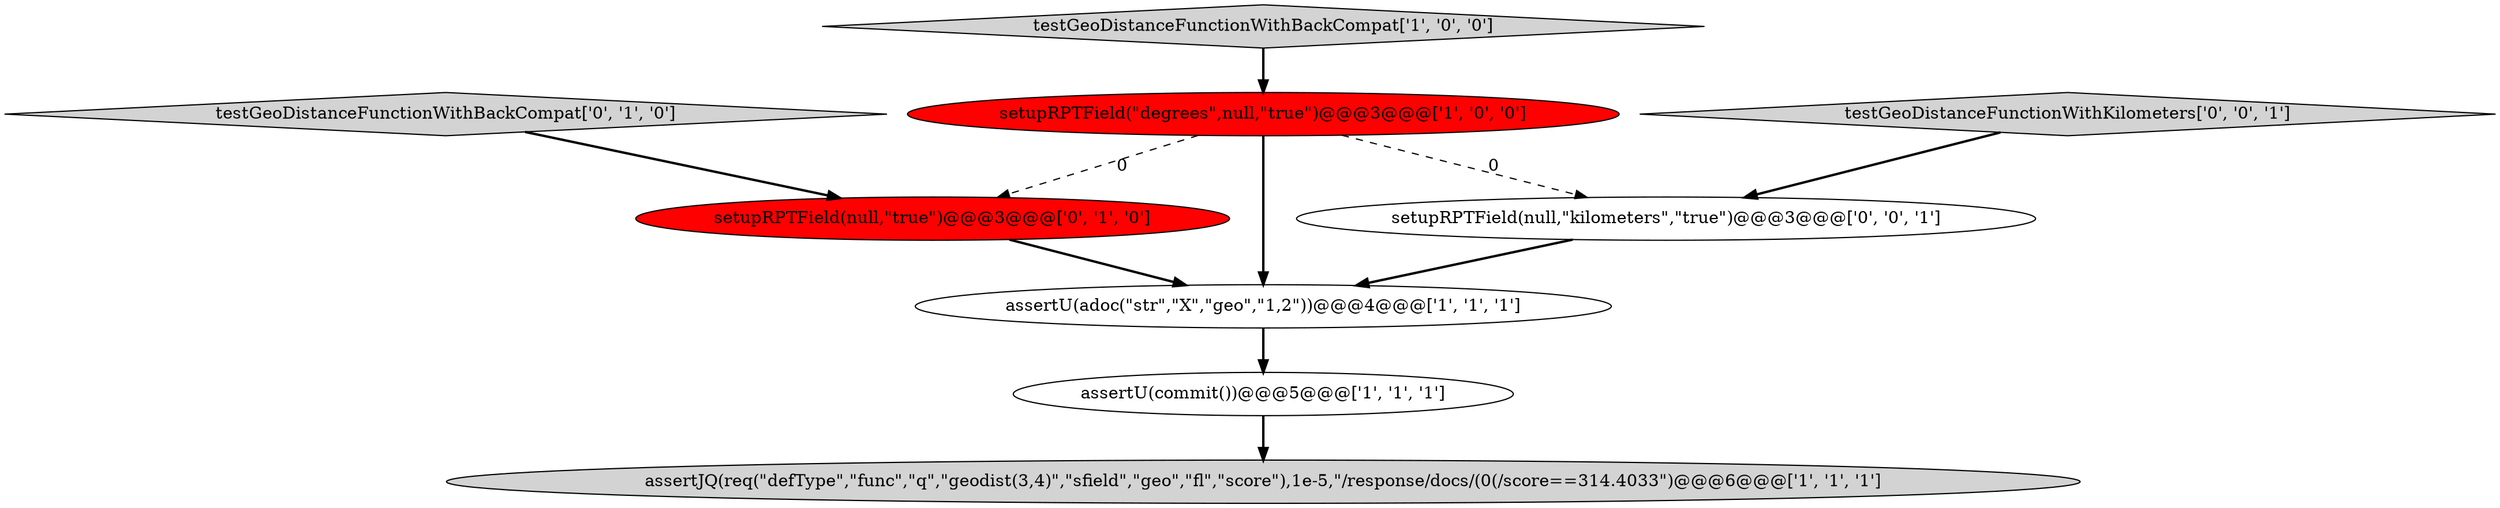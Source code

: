 digraph {
5 [style = filled, label = "testGeoDistanceFunctionWithBackCompat['0', '1', '0']", fillcolor = lightgray, shape = diamond image = "AAA0AAABBB2BBB"];
6 [style = filled, label = "setupRPTField(null,\"true\")@@@3@@@['0', '1', '0']", fillcolor = red, shape = ellipse image = "AAA1AAABBB2BBB"];
2 [style = filled, label = "assertU(adoc(\"str\",\"X\",\"geo\",\"1,2\"))@@@4@@@['1', '1', '1']", fillcolor = white, shape = ellipse image = "AAA0AAABBB1BBB"];
8 [style = filled, label = "setupRPTField(null,\"kilometers\",\"true\")@@@3@@@['0', '0', '1']", fillcolor = white, shape = ellipse image = "AAA0AAABBB3BBB"];
3 [style = filled, label = "assertJQ(req(\"defType\",\"func\",\"q\",\"geodist(3,4)\",\"sfield\",\"geo\",\"fl\",\"score\"),1e-5,\"/response/docs/(0(/score==314.4033\")@@@6@@@['1', '1', '1']", fillcolor = lightgray, shape = ellipse image = "AAA0AAABBB1BBB"];
7 [style = filled, label = "testGeoDistanceFunctionWithKilometers['0', '0', '1']", fillcolor = lightgray, shape = diamond image = "AAA0AAABBB3BBB"];
1 [style = filled, label = "setupRPTField(\"degrees\",null,\"true\")@@@3@@@['1', '0', '0']", fillcolor = red, shape = ellipse image = "AAA1AAABBB1BBB"];
0 [style = filled, label = "assertU(commit())@@@5@@@['1', '1', '1']", fillcolor = white, shape = ellipse image = "AAA0AAABBB1BBB"];
4 [style = filled, label = "testGeoDistanceFunctionWithBackCompat['1', '0', '0']", fillcolor = lightgray, shape = diamond image = "AAA0AAABBB1BBB"];
0->3 [style = bold, label=""];
1->8 [style = dashed, label="0"];
4->1 [style = bold, label=""];
2->0 [style = bold, label=""];
1->2 [style = bold, label=""];
5->6 [style = bold, label=""];
8->2 [style = bold, label=""];
7->8 [style = bold, label=""];
1->6 [style = dashed, label="0"];
6->2 [style = bold, label=""];
}
